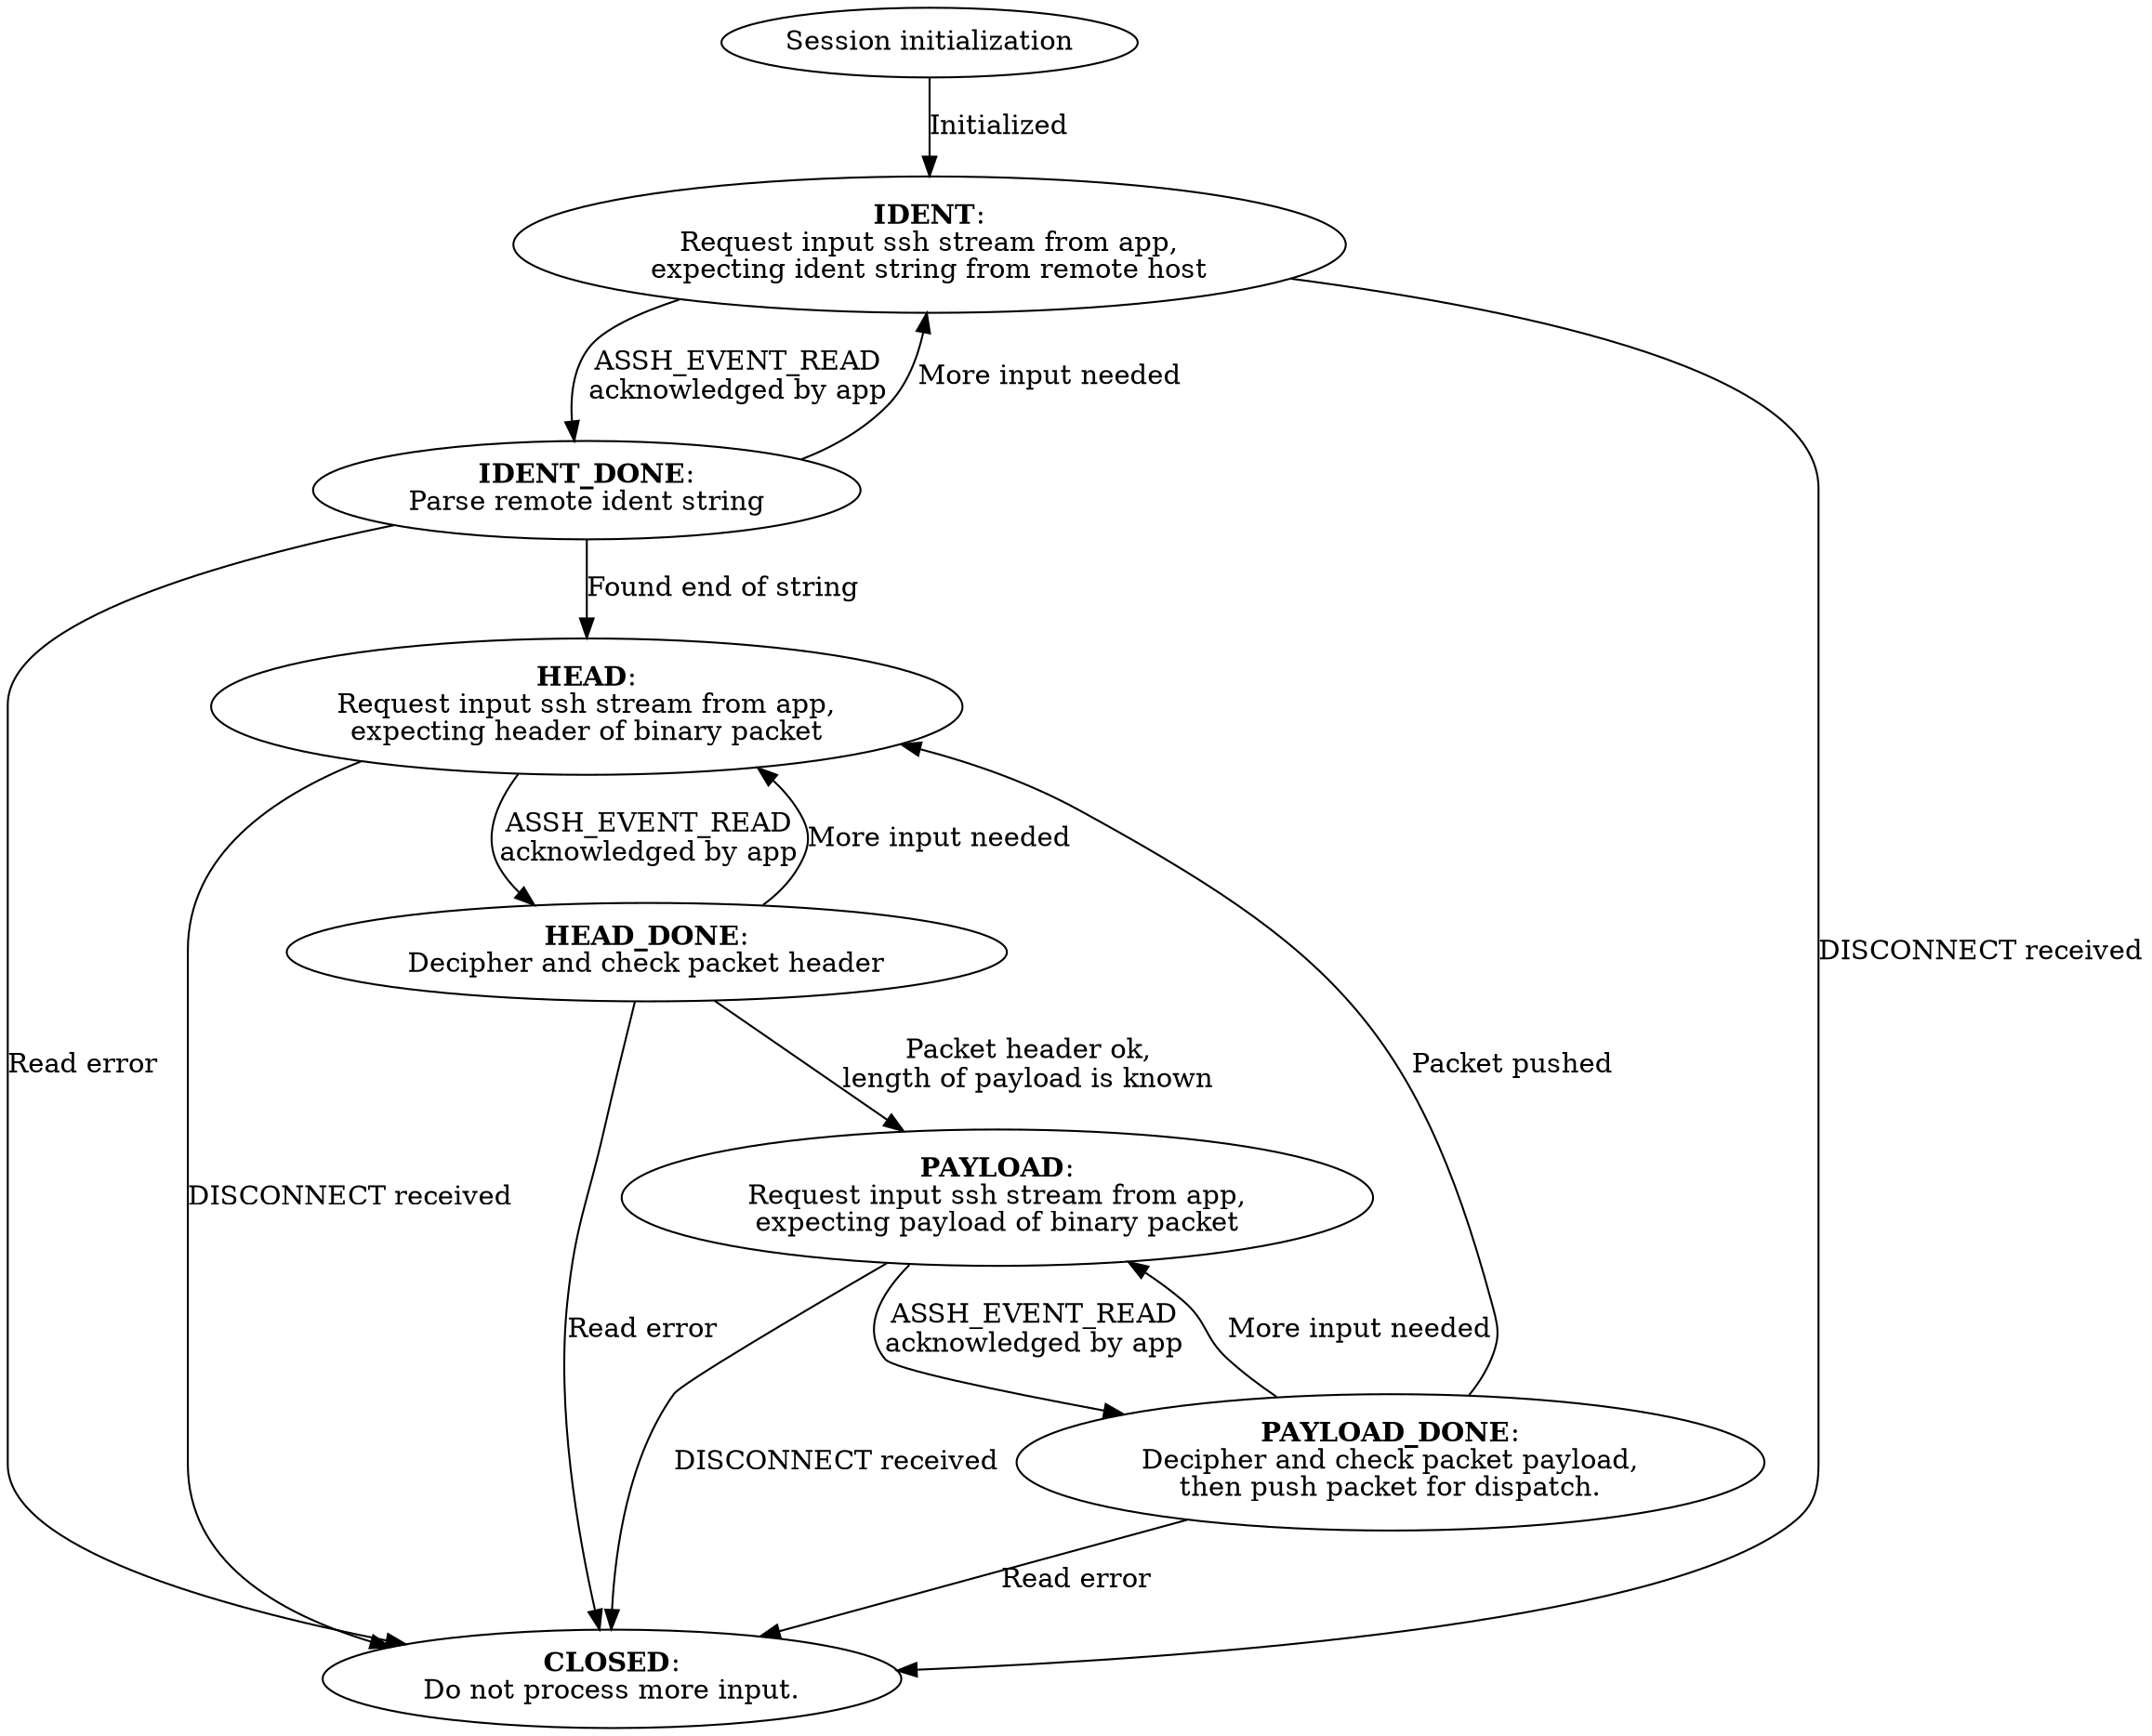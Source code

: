 digraph {
  ASSH_init [label=<Session initialization>];

  ASSH_init -> ASSH_TR_IN_IDENT [label=<Initialized>];

  ASSH_TR_IN_IDENT [label=<<b>IDENT</b>:<br/>Request input ssh stream from app,<br/>expecting ident string from remote host>];

  ASSH_TR_IN_IDENT -> ASSH_TR_IN_IDENT_DONE [label=<ASSH_EVENT_READ<br/>acknowledged by app>];
  ASSH_TR_IN_IDENT -> ASSH_TR_IN_CLOSED [label=<DISCONNECT received>]

  ASSH_TR_IN_IDENT_DONE [label=<<b>IDENT_DONE</b>:<br/>Parse remote ident string>];

  ASSH_TR_IN_IDENT_DONE -> ASSH_TR_IN_IDENT [label=<More input needed>];
  ASSH_TR_IN_IDENT_DONE -> ASSH_TR_IN_HEAD [label=<Found end of string>];
  ASSH_TR_IN_IDENT_DONE -> ASSH_TR_IN_CLOSED [label=<Read error>]

  ASSH_TR_IN_HEAD [label=<<b>HEAD</b>:<br/>Request input ssh stream from app,<br/>expecting header of binary packet>];

  ASSH_TR_IN_HEAD -> ASSH_TR_IN_HEAD_DONE [label=<ASSH_EVENT_READ<br/>acknowledged by app>];
  ASSH_TR_IN_HEAD -> ASSH_TR_IN_CLOSED [label=<DISCONNECT received>]

  ASSH_TR_IN_HEAD_DONE [label=<<b>HEAD_DONE</b>:<br/>Decipher and check packet header>];

  ASSH_TR_IN_HEAD_DONE -> ASSH_TR_IN_HEAD [label=<More input needed>];
  ASSH_TR_IN_HEAD_DONE -> ASSH_TR_IN_PAYLOAD [label=<Packet header ok,<br/>length of payload is known>];
  ASSH_TR_IN_HEAD_DONE -> ASSH_TR_IN_CLOSED [label=<Read error>]

  ASSH_TR_IN_PAYLOAD [label=<<b>PAYLOAD</b>:<br/>Request input ssh stream from app,<br/>expecting payload of binary packet>];

  ASSH_TR_IN_PAYLOAD -> ASSH_TR_IN_PAYLOAD_DONE [label=<ASSH_EVENT_READ<br/>acknowledged by app>];
  ASSH_TR_IN_PAYLOAD -> ASSH_TR_IN_CLOSED [label=<DISCONNECT received>]

  ASSH_TR_IN_PAYLOAD_DONE [label=<<b>PAYLOAD_DONE</b>:<br/>Decipher and check packet payload,<br/>then push packet for dispatch.>];

  ASSH_TR_IN_PAYLOAD_DONE -> ASSH_TR_IN_PAYLOAD [label=<More input needed>];
  ASSH_TR_IN_PAYLOAD_DONE -> ASSH_TR_IN_HEAD [label=<Packet pushed>];
  ASSH_TR_IN_PAYLOAD_DONE -> ASSH_TR_IN_CLOSED [label=<Read error>]

  ASSH_TR_IN_CLOSED [label=<<b>CLOSED</b>:<br/>Do not process more input.>];
}

